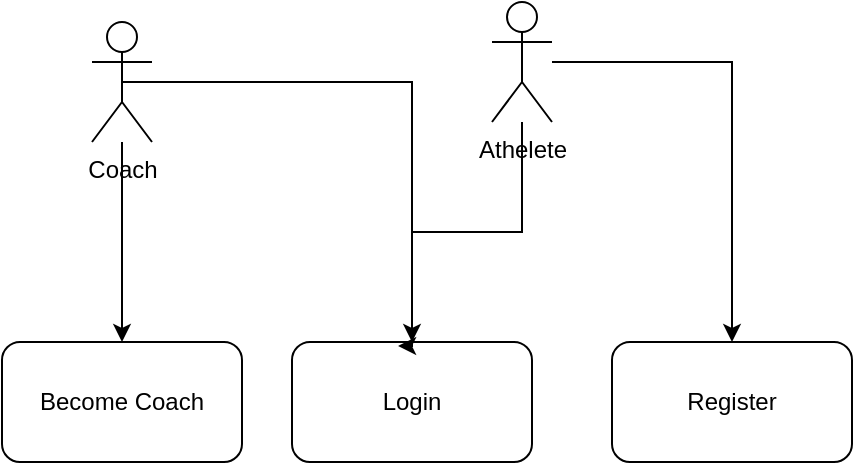 <mxfile version="21.2.1" type="device">
  <diagram name="Page-1" id="OabhbM1uevHjzAvhRcCS">
    <mxGraphModel dx="1434" dy="1896" grid="1" gridSize="10" guides="1" tooltips="1" connect="1" arrows="1" fold="1" page="1" pageScale="1" pageWidth="850" pageHeight="1100" math="0" shadow="0">
      <root>
        <mxCell id="0" />
        <mxCell id="1" parent="0" />
        <mxCell id="4MHFFXGwQ1QJC_KK5779-1" value="Login" style="rounded=1;whiteSpace=wrap;html=1;" vertex="1" parent="1">
          <mxGeometry x="460" y="100" width="120" height="60" as="geometry" />
        </mxCell>
        <mxCell id="4MHFFXGwQ1QJC_KK5779-2" value="Register" style="rounded=1;whiteSpace=wrap;html=1;" vertex="1" parent="1">
          <mxGeometry x="620" y="100" width="120" height="60" as="geometry" />
        </mxCell>
        <mxCell id="4MHFFXGwQ1QJC_KK5779-7" style="edgeStyle=orthogonalEdgeStyle;rounded=0;orthogonalLoop=1;jettySize=auto;html=1;exitX=0.5;exitY=0.5;exitDx=0;exitDy=0;exitPerimeter=0;entryX=0.442;entryY=0.033;entryDx=0;entryDy=0;entryPerimeter=0;" edge="1" parent="1" source="4MHFFXGwQ1QJC_KK5779-3" target="4MHFFXGwQ1QJC_KK5779-1">
          <mxGeometry relative="1" as="geometry">
            <Array as="points">
              <mxPoint x="520" y="-30" />
              <mxPoint x="520" y="102" />
            </Array>
          </mxGeometry>
        </mxCell>
        <mxCell id="4MHFFXGwQ1QJC_KK5779-10" style="edgeStyle=orthogonalEdgeStyle;rounded=0;orthogonalLoop=1;jettySize=auto;html=1;entryX=0.5;entryY=0;entryDx=0;entryDy=0;" edge="1" parent="1" source="4MHFFXGwQ1QJC_KK5779-3" target="4MHFFXGwQ1QJC_KK5779-6">
          <mxGeometry relative="1" as="geometry">
            <mxPoint x="130" y="-20" as="targetPoint" />
            <Array as="points">
              <mxPoint x="375" y="100" />
            </Array>
          </mxGeometry>
        </mxCell>
        <mxCell id="4MHFFXGwQ1QJC_KK5779-3" value="Coach&lt;br&gt;" style="shape=umlActor;verticalLabelPosition=bottom;verticalAlign=top;html=1;outlineConnect=0;" vertex="1" parent="1">
          <mxGeometry x="360" y="-60" width="30" height="60" as="geometry" />
        </mxCell>
        <mxCell id="4MHFFXGwQ1QJC_KK5779-9" style="edgeStyle=orthogonalEdgeStyle;rounded=0;orthogonalLoop=1;jettySize=auto;html=1;entryX=0.5;entryY=0;entryDx=0;entryDy=0;" edge="1" parent="1" source="4MHFFXGwQ1QJC_KK5779-4" target="4MHFFXGwQ1QJC_KK5779-2">
          <mxGeometry relative="1" as="geometry" />
        </mxCell>
        <mxCell id="4MHFFXGwQ1QJC_KK5779-11" style="edgeStyle=orthogonalEdgeStyle;rounded=0;orthogonalLoop=1;jettySize=auto;html=1;entryX=0.5;entryY=0;entryDx=0;entryDy=0;" edge="1" parent="1" source="4MHFFXGwQ1QJC_KK5779-4" target="4MHFFXGwQ1QJC_KK5779-1">
          <mxGeometry relative="1" as="geometry" />
        </mxCell>
        <mxCell id="4MHFFXGwQ1QJC_KK5779-4" value="Athelete&lt;br&gt;" style="shape=umlActor;verticalLabelPosition=bottom;verticalAlign=top;html=1;outlineConnect=0;" vertex="1" parent="1">
          <mxGeometry x="560" y="-70" width="30" height="60" as="geometry" />
        </mxCell>
        <mxCell id="4MHFFXGwQ1QJC_KK5779-6" value="Become Coach" style="rounded=1;whiteSpace=wrap;html=1;" vertex="1" parent="1">
          <mxGeometry x="315" y="100" width="120" height="60" as="geometry" />
        </mxCell>
      </root>
    </mxGraphModel>
  </diagram>
</mxfile>
